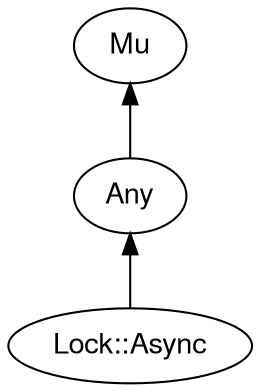 digraph "raku-type-graph" {
    rankdir=BT;
    splines=polyline;
    overlap=false;

    graph [truecolor=true bgcolor="#FFFFFF"];
    // Types
    "Lock::Async" [color="#000000", fontcolor="#000000", href="/type/Lock::Async", fontname="FreeSans"];
    "Mu" [color="#000000", fontcolor="#000000", href="/type/Mu", fontname="FreeSans"];
    "Any" [color="#000000", fontcolor="#000000", href="/type/Any", fontname="FreeSans"];

    // Superclasses
    "Lock::Async" -> "Any" [color="#000000"];
    "Any" -> "Mu" [color="#000000"];

    // Roles
}
